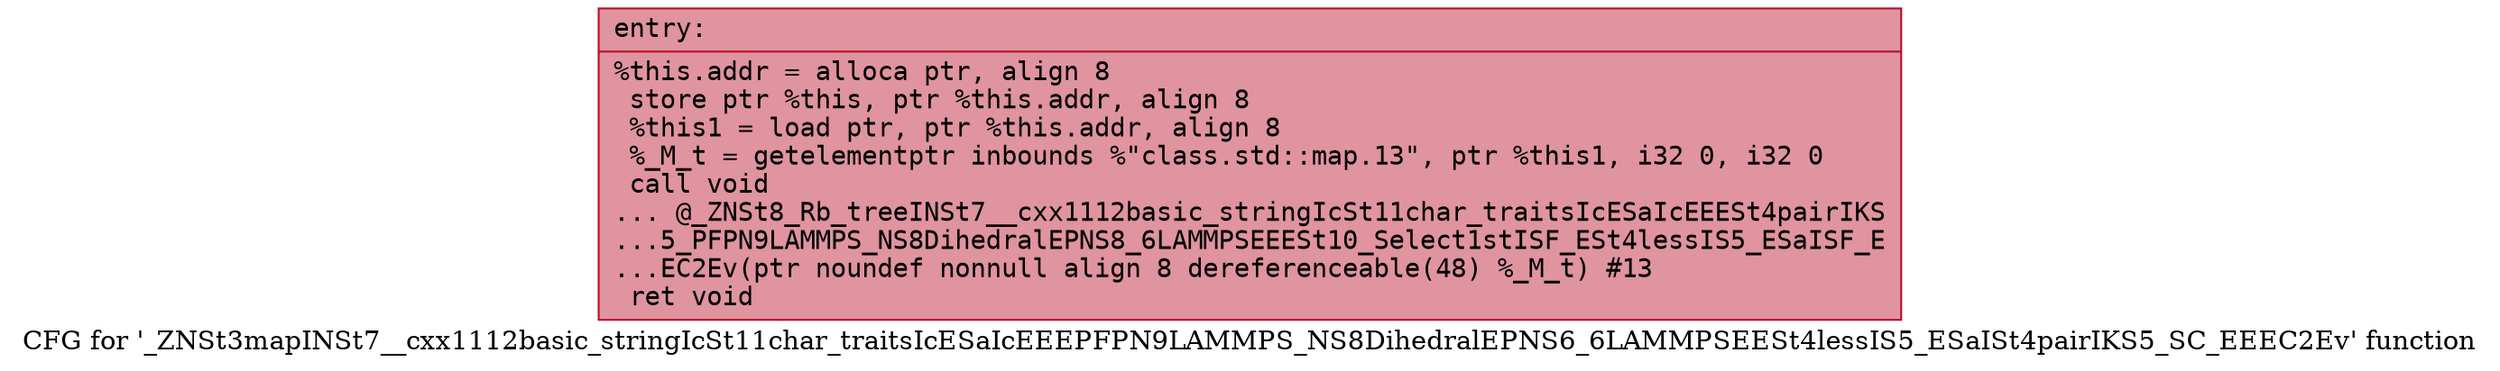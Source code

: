 digraph "CFG for '_ZNSt3mapINSt7__cxx1112basic_stringIcSt11char_traitsIcESaIcEEEPFPN9LAMMPS_NS8DihedralEPNS6_6LAMMPSEESt4lessIS5_ESaISt4pairIKS5_SC_EEEC2Ev' function" {
	label="CFG for '_ZNSt3mapINSt7__cxx1112basic_stringIcSt11char_traitsIcESaIcEEEPFPN9LAMMPS_NS8DihedralEPNS6_6LAMMPSEESt4lessIS5_ESaISt4pairIKS5_SC_EEEC2Ev' function";

	Node0x563a5e015b10 [shape=record,color="#b70d28ff", style=filled, fillcolor="#b70d2870" fontname="Courier",label="{entry:\l|  %this.addr = alloca ptr, align 8\l  store ptr %this, ptr %this.addr, align 8\l  %this1 = load ptr, ptr %this.addr, align 8\l  %_M_t = getelementptr inbounds %\"class.std::map.13\", ptr %this1, i32 0, i32 0\l  call void\l... @_ZNSt8_Rb_treeINSt7__cxx1112basic_stringIcSt11char_traitsIcESaIcEEESt4pairIKS\l...5_PFPN9LAMMPS_NS8DihedralEPNS8_6LAMMPSEEESt10_Select1stISF_ESt4lessIS5_ESaISF_E\l...EC2Ev(ptr noundef nonnull align 8 dereferenceable(48) %_M_t) #13\l  ret void\l}"];
}
